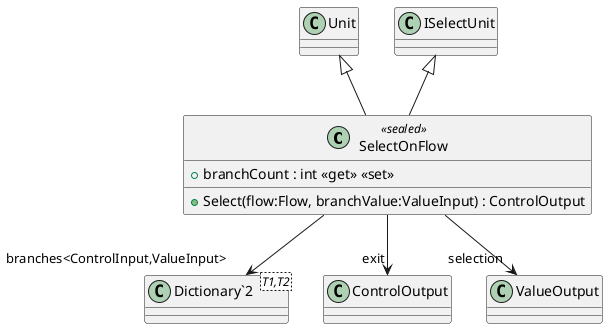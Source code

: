 @startuml
class SelectOnFlow <<sealed>> {
    + branchCount : int <<get>> <<set>>
    + Select(flow:Flow, branchValue:ValueInput) : ControlOutput
}
class "Dictionary`2"<T1,T2> {
}
Unit <|-- SelectOnFlow
ISelectUnit <|-- SelectOnFlow
SelectOnFlow --> "branches<ControlInput,ValueInput>" "Dictionary`2"
SelectOnFlow --> "exit" ControlOutput
SelectOnFlow --> "selection" ValueOutput
@enduml
